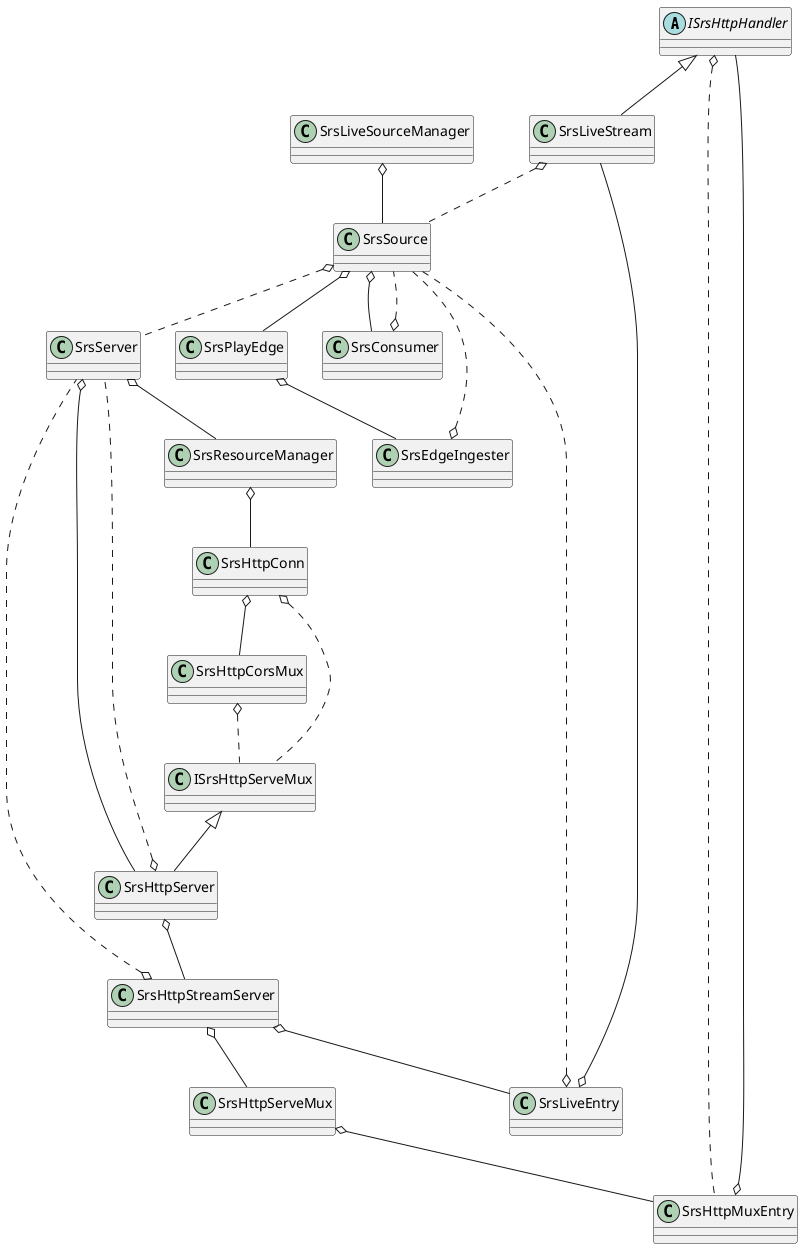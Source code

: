 @startuml

abstract class ISrsHttpHandler

ISrsHttpHandler <|-- SrsLiveStream
ISrsHttpHandler o.. SrsHttpMuxEntry

SrsLiveStream o.. SrsSource

SrsHttpMuxEntry o-- ISrsHttpHandler

SrsHttpServeMux o-- SrsHttpMuxEntry

SrsLiveEntry o-- SrsLiveStream
SrsLiveEntry o.. SrsSource

SrsHttpStreamServer o-- SrsHttpServeMux
SrsHttpStreamServer o-- SrsLiveEntry
SrsHttpStreamServer o.. SrsServer

SrsHttpServer o-- SrsHttpStreamServer
SrsHttpServer o.. SrsServer

SrsResourceManager o-- SrsHttpConn

SrsHttpConn o-- SrsHttpCorsMux
SrsHttpConn o.. ISrsHttpServeMux

SrsHttpCorsMux o.. ISrsHttpServeMux

ISrsHttpServeMux <|-- SrsHttpServer

SrsServer o-- SrsHttpServer
SrsServer o-- SrsResourceManager

SrsSource o.. SrsServer
SrsSource o-- SrsPlayEdge
SrsSource o-- SrsConsumer

SrsLiveSourceManager o-- SrsSource

SrsConsumer o.. SrsSource

SrsEdgeIngester o.. SrsSource

SrsPlayEdge o-- SrsEdgeIngester

@enduml